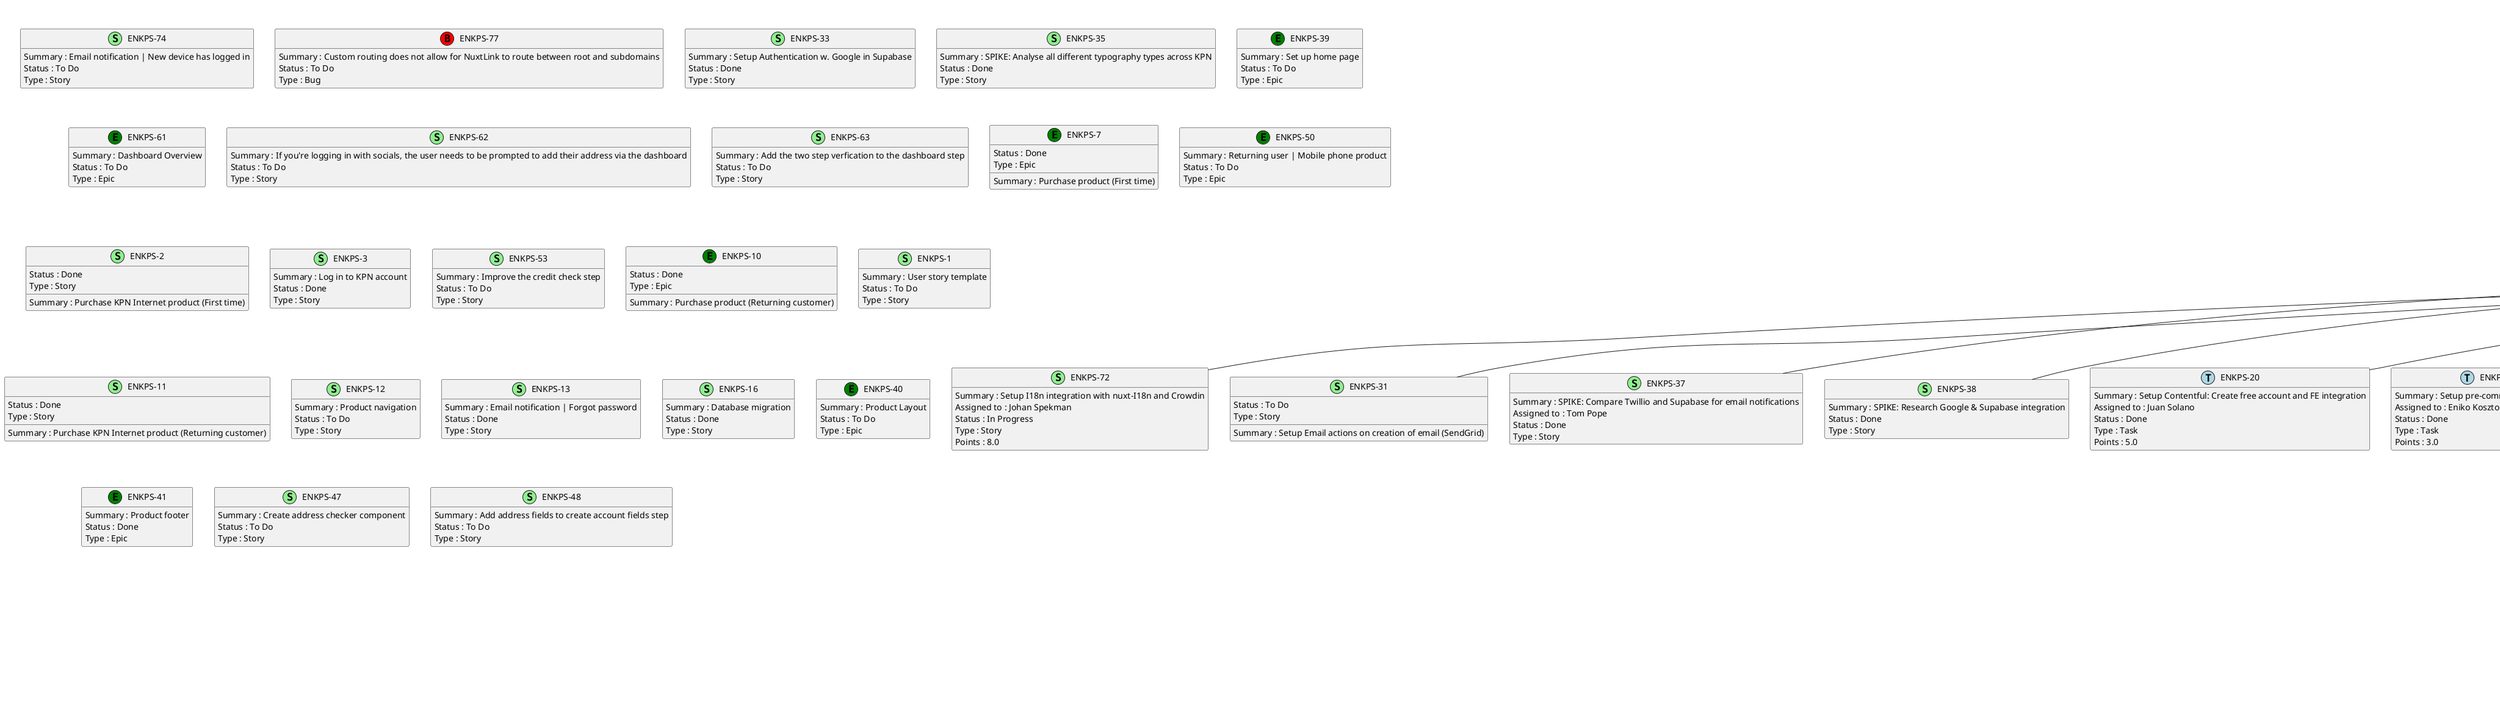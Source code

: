 @startuml
'https://plantuml.com/class-diagram

' GENERATE CLASS DIAGRAM ===========
' Generated at    : Tue May 14 12:13:26 CEST 2024

title Jira Tickets general diagram
hide empty members

legend
Jira Ticket Status
----
(To Do) : 38
(Done) : 34
(In Review) : 1
(In Progress) : 4
----
Jira Ticket Types
----
(Task) : 19
(Epic) : 13
(Bug) : 1
(Story) : 44
end legend


' Jira Tickets =======
class "ENKPS-70" << (S,lightgreen) >> {
  Summary : BE Infrastructure
  Status : In Progress
  Type : Story
}

class "ENKPS-71" << (E,green) >> {
  Summary : Backend Infrastructure
  Status : To Do
  Type : Epic
}

class "ENKPS-72" << (S,lightgreen) >> {
  Summary : Setup I18n integration with nuxt-I18n and Crowdin
  Assigned to : Johan Spekman
  Status : In Progress
  Type : Story
  Points : 8.0
}

class "ENKPS-73" << (S,lightgreen) >> {
  Summary : Forgot password of the log in page
  Status : To Do
  Type : Story
}

class "ENKPS-74" << (S,lightgreen) >> {
  Summary : Email notification | New device has logged in
  Status : To Do
  Type : Story
}

class "ENKPS-30" << (S,lightgreen) >> {
  Summary : Create Input Component
  Assigned to : Eniko Kosztolanyi
  Status : Done
  Type : Story
  Points : 5.0
}

class "ENKPS-75" << (S,lightgreen) >> {
  Summary : Add logos to Footer component
  Status : To Do
  Type : Story
  Points : 2.0
}

class "ENKPS-31" << (S,lightgreen) >> {
  Summary : Setup Email actions on creation of email (SendGrid)
  Status : To Do
  Type : Story
}

class "ENKPS-76" << (S,lightgreen) >> {
  Summary : Content drive error states for input component
  Assigned to : Eniko Kosztolanyi
  Status : To Do
  Type : Story
  Points : 5.0
}

class "ENKPS-32" << (S,lightgreen) >> {
  Summary : Setup Users table in Supabase and policies that allow read and write access to authenticated users
  Status : Done
  Type : Story
}

class "ENKPS-77" << (B,red) >> {
  Summary : Custom routing does not allow for NuxtLink to route between root and subdomains
  Status : To Do
  Type : Bug
}

class "ENKPS-33" << (S,lightgreen) >> {
  Summary : Setup Authentication w. Google in Supabase
  Status : Done
  Type : Story
}

class "ENKPS-34" << (T,lightblue) >> {
  Summary : Create typography
  Status : Done
  Type : Task
}

class "ENKPS-35" << (S,lightgreen) >> {
  Summary : SPIKE: Analyse all different typography types across KPN
  Status : Done
  Type : Story
}

class "ENKPS-36" << (S,lightgreen) >> {
  Summary : Add styling for button sty
  Status : Done
  Type : Story
}

class "ENKPS-37" << (S,lightgreen) >> {
  Summary : SPIKE: Compare Twillio and Supabase for email notifications
  Assigned to : Tom Pope
  Status : Done
  Type : Story
}

class "ENKPS-38" << (S,lightgreen) >> {
  Summary : SPIKE: Research Google & Supabase integration
  Status : Done
  Type : Story
}

class "ENKPS-39" << (E,green) >> {
  Summary : Set up home page
  Status : To Do
  Type : Epic
}

class "ENKPS-60" << (S,lightgreen) >> {
  Summary : Complete your details on the account creation step
  Status : To Do
  Type : Story
  Points : 5.0
}

class "ENKPS-61" << (E,green) >> {
  Summary : Dashboard Overview
  Status : To Do
  Type : Epic
}

class "ENKPS-62" << (S,lightgreen) >> {
  Summary : If you're logging in with socials, the user needs to be prompted to add their address via the dashboard
  Status : To Do
  Type : Story
}

class "ENKPS-63" << (S,lightgreen) >> {
  Summary : Add the two step verfication to the dashboard step
  Status : To Do
  Type : Story
}

class "ENKPS-64" << (S,lightgreen) >> {
  Summary : Log in step QR Code
  Status : To Do
  Type : Story
}

class "ENKPS-20" << (T,lightblue) >> {
  Summary : Setup Contentful: Create free account and FE integration
  Assigned to : Juan Solano
  Status : Done
  Type : Task
  Points : 5.0
}

class "ENKPS-65" << (S,lightgreen) >> {
  Summary : Log in step forgot password
  Status : To Do
  Type : Story
}

class "ENKPS-21" << (T,lightblue) >> {
  Summary : Setup pre-commit hooks and linters
  Assigned to : Eniko Kosztolanyi
  Status : Done
  Type : Task
  Points : 3.0
}

class "ENKPS-66" << (T,lightblue) >> {
  Summary : Email notification | Forgot password
  Status : To Do
  Type : Task
}

class "ENKPS-22" << (T,lightblue) >> {
  Summary : Build Gitlab runner pipeline
  Assigned to : Nneka Tielman
  Status : Done
  Type : Task
  Points : 5.0
}

class "ENKPS-67" << (T,lightblue) >> {
  Summary : Email notification password successfully changed
  Status : To Do
  Type : Task
}

class "ENKPS-23" << (S,lightgreen) >> {
  Summary : SPIKE: Research best way of fetching content from contentful: Contentful Client vs GraphQL
  Assigned to : Juan Solano
  Status : Done
  Type : Story
}

class "ENKPS-68" << (T,lightblue) >> {
  Summary : SPIKE: Determine best course of action for Contentful localisation vs integration of Vue I18n to the project
  Assigned to : Tom Pope
  Status : Done
  Type : Task
}

class "ENKPS-24" << (S,lightgreen) >> {
  Summary : SPIKE: Research best hosting provider for project
  Assigned to : Nneka Tielman
  Status : Done
  Type : Story
}

class "ENKPS-69" << (T,lightblue) >> {
  Summary : SPIKE: Write out BE requirements for a Postgres build
  Assigned to : Tom Pope
  Status : Done
  Type : Task
}

class "ENKPS-25" << (T,lightblue) >> {
  Summary : Create routing for all of account creation user flow
  Assigned to : Eniko Kosztolanyi
  Status : Done
  Type : Task
  Points : 3.0
}

class "ENKPS-26" << (T,lightblue) >> {
  Summary : Create Card Component 
  Assigned to : Tom Pope
  Status : Done
  Type : Task
  Points : 3.0
}

class "ENKPS-27" << (S,lightgreen) >> {
  Summary : Create Button Component
  Assigned to : Tom Pope
  Status : Done
  Type : Story
  Points : 3.0
}

class "ENKPS-28" << (T,lightblue) >> {
  Summary : Create the theme and configuration
  Assigned to : Eniko Kosztolanyi
  Status : Done
  Type : Task
  Points : 5.0
}

class "ENKPS-29" << (S,lightgreen) >> {
  Summary : SPIKE: What does KPN use for accessibility and what techniques we should adopt
  Assigned to : Eniko Kosztolanyi
  Status : Done
  Type : Story
}

class "ENKPS-6" << (E,green) >> {
  Summary : Log in
  Status : To Do
  Type : Epic
}

class "ENKPS-7" << (E,green) >> {
  Summary : Purchase product (First time)
  Status : Done
  Type : Epic
}

class "ENKPS-4" << (S,lightgreen) >> {
  Summary : Create KPN Account
  Status : Done
  Type : Story
}

class "ENKPS-50" << (E,green) >> {
  Summary : Returning user | Mobile phone product
  Status : To Do
  Type : Epic
}

class "ENKPS-5" << (E,green) >> {
  Summary : Create Account
  Status : To Do
  Type : Epic
}

class "ENKPS-51" << (S,lightgreen) >> {
  Summary : New user | Mobile phone page overview 
  Status : To Do
  Type : Story
}

class "ENKPS-2" << (S,lightgreen) >> {
  Summary : Purchase KPN Internet product (First time)
  Status : Done
  Type : Story
}

class "ENKPS-52" << (T,lightblue) >> {
  Summary : New user | Mobile page filters 
  Status : To Do
  Type : Task
}

class "ENKPS-3" << (S,lightgreen) >> {
  Summary : Log in to KPN account 
  Status : Done
  Type : Story
}

class "ENKPS-53" << (S,lightgreen) >> {
  Summary : Improve the credit check step
  Status : To Do
  Type : Story
}

class "ENKPS-54" << (T,lightblue) >> {
  Summary : Email notifications | Confirm account
  Status : To Do
  Type : Task
}

class "ENKPS-10" << (E,green) >> {
  Summary : Purchase product (Returning customer)
  Status : Done
  Type : Epic
}

class "ENKPS-1" << (S,lightgreen) >> {
  Summary : User story template
  Status : To Do
  Type : Story
}

class "ENKPS-55" << (E,green) >> {
  Summary : Email Notifications
  Status : To Do
  Type : Epic
}

class "ENKPS-11" << (S,lightgreen) >> {
  Summary : Purchase KPN Internet product (Returning customer)
  Status : Done
  Type : Story
}

class "ENKPS-56" << (T,lightblue) >> {
  Summary : Email notification | Account created
  Status : To Do
  Type : Task
}

class "ENKPS-12" << (S,lightgreen) >> {
  Summary : Product navigation
  Status : To Do
  Type : Story
}

class "ENKPS-57" << (S,lightgreen) >> {
  Summary : Account confirmation card
  Assigned to : Eniko Kosztolanyi
  Status : In Progress
  Type : Story
  Points : 3.0
}

class "ENKPS-13" << (S,lightgreen) >> {
  Summary : Email notification | Forgot password
  Status : Done
  Type : Story
}

class "ENKPS-58" << (S,lightgreen) >> {
  Summary : Add facebook log ins to create account step
  Status : To Do
  Type : Story
  Points : 8.0
}

class "ENKPS-14" << (S,lightgreen) >> {
  Summary : Add google option to log in step
  Status : To Do
  Type : Story
}

class "ENKPS-59" << (S,lightgreen) >> {
  Summary : Create radio button component
  Assigned to : Eniko Kosztolanyi
  Status : Done
  Type : Story
  Points : 3.0
}

class "ENKPS-15" << (T,lightblue) >> {
  Summary : Create content model for log in
  Status : To Do
  Type : Task
}

class "ENKPS-16" << (S,lightgreen) >> {
  Summary : Database migration
  Status : Done
  Type : Story
}

class "ENKPS-17" << (E,green) >> {
  Summary : Dev set up
  Status : To Do
  Type : Epic
}

class "ENKPS-18" << (T,lightblue) >> {
  Summary : Project initialisation
  Assigned to : Eniko Kosztolanyi
  Status : Done
  Type : Task
  Points : 3.0
}

class "ENKPS-19" << (T,lightblue) >> {
  Summary : Setup Supabase integration
  Assigned to : Juan Solano
  Status : Done
  Type : Task
  Points : 5.0
}

class "ENKPS-8" << (T,lightblue) >> {
  Summary : SPIKE: Create content model for account creation
  Status : Done
  Type : Task
}

class "ENKPS-9" << (S,lightgreen) >> {
  Summary : Add google log in to create account step 
  Status : To Do
  Type : Story
  Points : 8.0
}

class "ENKPS-40" << (E,green) >> {
  Summary : Product Layout 
  Status : To Do
  Type : Epic
}

class "ENKPS-41" << (E,green) >> {
  Summary : Product footer
  Status : Done
  Type : Epic
}

class "ENKPS-42" << (S,lightgreen) >> {
  Summary : Assemble create account page
  Status : To Do
  Type : Story
  Points : 5.0
}

class "ENKPS-43" << (S,lightgreen) >> {
  Summary : Footer for create account page
  Assigned to : Tom Pope
  Status : Done
  Type : Story
  Points : 3.0
}

class "ENKPS-44" << (S,lightgreen) >> {
  Summary : Assemble log in page
  Status : To Do
  Type : Story
}

class "ENKPS-45" << (S,lightgreen) >> {
  Summary : Create list component 
  Assigned to : Oliver Oenang
  Status : In Progress
  Type : Story
  Points : 3.0
}

class "ENKPS-46" << (T,lightblue) >> {
  Summary : Build icon functionality component
  Assigned to : Oliver Oenang
  Status : In Review
  Type : Task
  Points : 2.0
}

class "ENKPS-47" << (S,lightgreen) >> {
  Summary : Create address checker component 
  Status : To Do
  Type : Story
}

class "ENKPS-48" << (S,lightgreen) >> {
  Summary : Add address fields to create account fields step
  Status : To Do
  Type : Story
}

class "ENKPS-49" << (E,green) >> {
  Summary : New user | Mobile phone product
  Status : To Do
  Type : Epic
}



' Parents =======
"ENKPS-71" <|-- "ENKPS-70"
"ENKPS-17" <|-- "ENKPS-72"
"ENKPS-6" <|-- "ENKPS-73"
"ENKPS-5" <|-- "ENKPS-30"
"ENKPS-5" <|-- "ENKPS-75"
"ENKPS-17" <|-- "ENKPS-31"
"ENKPS-5" <|-- "ENKPS-32"
"ENKPS-5" <|-- "ENKPS-34"
"ENKPS-5" <|-- "ENKPS-36"
"ENKPS-17" <|-- "ENKPS-37"
"ENKPS-17" <|-- "ENKPS-38"
"ENKPS-5" <|-- "ENKPS-60"
"ENKPS-6" <|-- "ENKPS-64"
"ENKPS-17" <|-- "ENKPS-20"
"ENKPS-6" <|-- "ENKPS-65"
"ENKPS-17" <|-- "ENKPS-21"
"ENKPS-55" <|-- "ENKPS-66"
"ENKPS-17" <|-- "ENKPS-22"
"ENKPS-55" <|-- "ENKPS-67"
"ENKPS-17" <|-- "ENKPS-23"
"ENKPS-17" <|-- "ENKPS-68"
"ENKPS-17" <|-- "ENKPS-24"
"ENKPS-17" <|-- "ENKPS-69"
"ENKPS-5" <|-- "ENKPS-25"
"ENKPS-5" <|-- "ENKPS-26"
"ENKPS-5" <|-- "ENKPS-27"
"ENKPS-17" <|-- "ENKPS-28"
"ENKPS-17" <|-- "ENKPS-29"
"ENKPS-5" <|-- "ENKPS-4"
"ENKPS-49" <|-- "ENKPS-51"
"ENKPS-49" <|-- "ENKPS-52"
"ENKPS-55" <|-- "ENKPS-54"
"ENKPS-55" <|-- "ENKPS-56"
"ENKPS-5" <|-- "ENKPS-57"
"ENKPS-5" <|-- "ENKPS-58"
"ENKPS-6" <|-- "ENKPS-14"
"ENKPS-5" <|-- "ENKPS-59"
"ENKPS-6" <|-- "ENKPS-15"
"ENKPS-17" <|-- "ENKPS-18"
"ENKPS-17" <|-- "ENKPS-19"
"ENKPS-5" <|-- "ENKPS-8"
"ENKPS-5" <|-- "ENKPS-9"
"ENKPS-5" <|-- "ENKPS-42"
"ENKPS-5" <|-- "ENKPS-43"
"ENKPS-6" <|-- "ENKPS-44"
"ENKPS-5" <|-- "ENKPS-45"
"ENKPS-5" <|-- "ENKPS-46"


' Links =======
"ENKPS-30" <.. "ENKPS-28" : Blocks

"ENKPS-30" <.. "ENKPS-76" : Cloners

"ENKPS-30" <.. "ENKPS-59" : Issue split

"ENKPS-76" <.. "ENKPS-30" : Relates

"ENKPS-26" <.. "ENKPS-28" : Blocks

"ENKPS-27" <.. "ENKPS-28" : Blocks

"ENKPS-27" <.. "ENKPS-36" : Cloners

"ENKPS-52" <.. "ENKPS-51" : Issue split

"ENKPS-57" <.. "ENKPS-42" : Blocks

"ENKPS-9" <.. "ENKPS-58" : Issue split

"ENKPS-44" <.. "ENKPS-9" : Issue split

"ENKPS-44" <.. "ENKPS-64" : Issue split



@enduml
